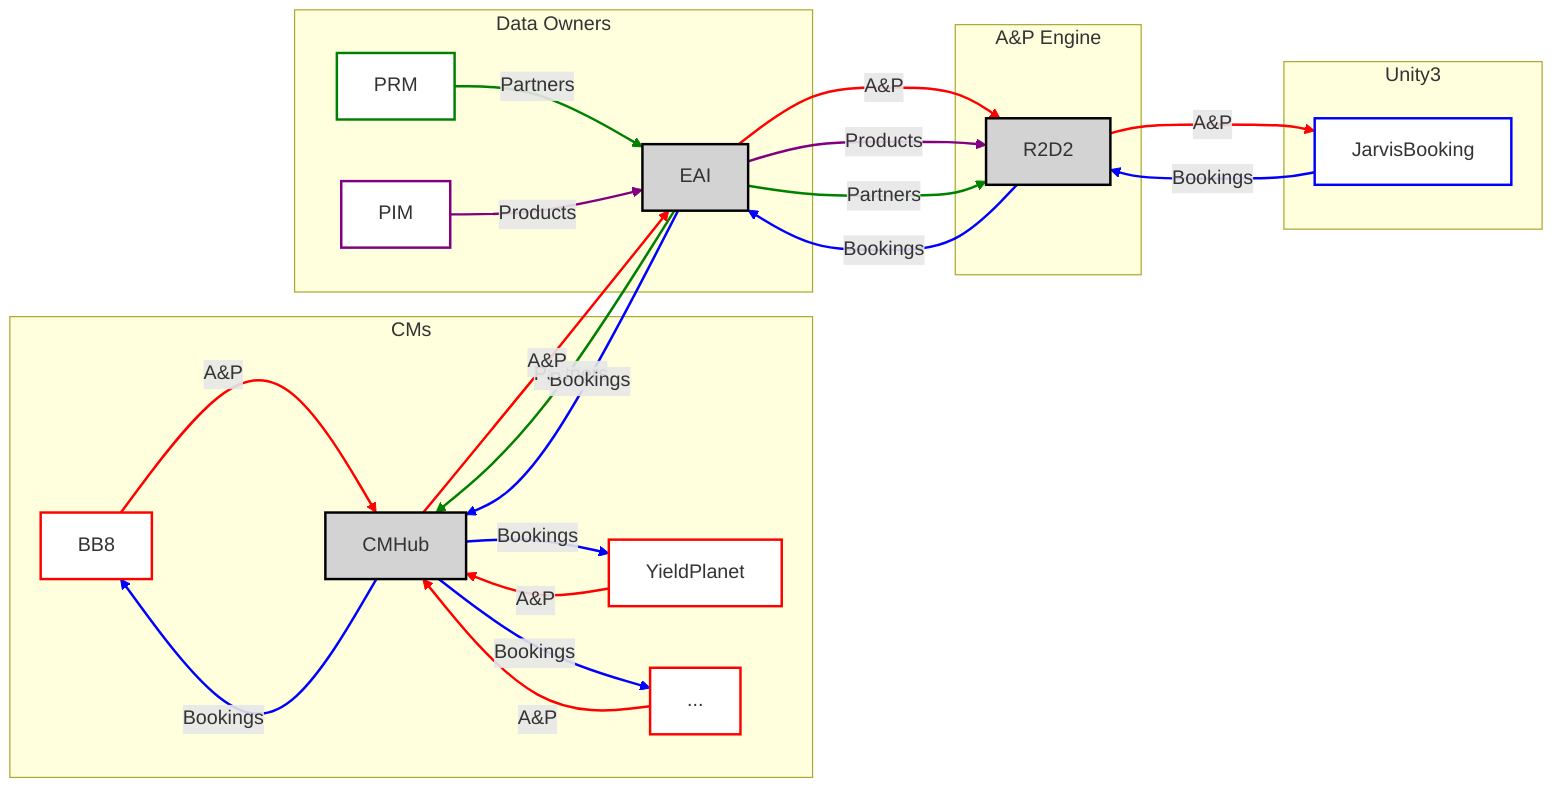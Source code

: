 graph LR

subgraph CMs
BB8 -->|A&P|CMHub
YieldPlanet -->|A&P|CMHub
CM[...] -->|A&P|CMHub
CMHub -->|Bookings| BB8
CMHub -->|Bookings|YieldPlanet
CMHub -->|Bookings|CM
end

subgraph "A&P Engine"
R2D2
end

subgraph "Unity3"
JB[JarvisBooking] -->|Bookings| R2D2
R2D2 -->|A&P| JB
end

subgraph "Data Owners"
PRM -->|Partners| EAI
PIM -->|Products| EAI
R2D2 -->|Bookings| EAI
EAI -->|A&P| R2D2
EAI -->|Products| R2D2
EAI -->|Partners| R2D2
EAI -->|Partners| CMHub
EAI --> |Bookings| CMHub
CMHub -->|A&P| EAI
end

style PIM fill:white,stroke:purple,stroke-width:2px
style PRM fill:white,stroke:green,stroke-width:2px
style BB8 fill:white,stroke:red,stroke-width:2px
style YieldPlanet fill:white,stroke:red,stroke-width:2px
style CM fill:white,stroke:red,stroke-width:2px
style JB fill:white,stroke:blue,stroke-width:2px
style EAI fill:lightgray,stroke:black,stroke-width:2px
style R2D2 fill:lightgray,stroke:black,stroke-width:2px
style CMHub fill:lightgray,stroke:black,stroke-width:2px

linkStyle 0 stroke:red,stroke-width:2px;
linkStyle 1 stroke:red,stroke-width:2px;
linkStyle 2 stroke:red,stroke-width:2px;
linkStyle 3 stroke:blue,stroke-width:2px;
linkStyle 4 stroke:blue,stroke-width:2px;
linkStyle 5 stroke:blue,stroke-width:2px;
linkStyle 6 stroke:blue,stroke-width:2px;
linkStyle 7 stroke:red,stroke-width:2px;
linkStyle 8 stroke:green,stroke-width:2px;
linkStyle 9 stroke:purple,stroke-width:2px;
linkStyle 10 stroke:blue,stroke-width:2px;
linkStyle 11 stroke:red,stroke-width:2px;
linkStyle 12 stroke:purple,stroke-width:2px;
linkStyle 13 stroke:green,stroke-width:2px;
linkStyle 14 stroke:green,stroke-width:2px;
linkStyle 15 stroke:blue,stroke-width:2px;
linkStyle 16 stroke:red,stroke-width:2px;